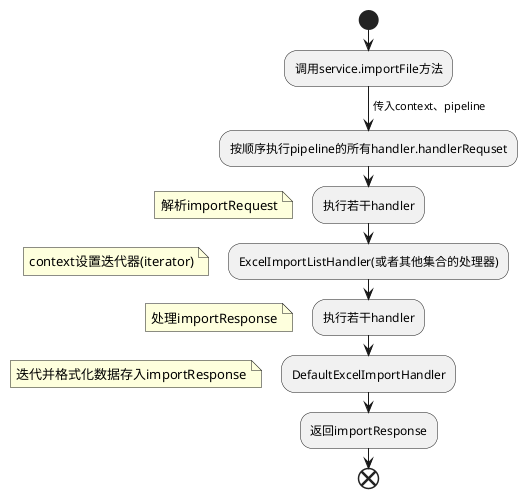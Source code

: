 @startuml
start
:调用service.importFile方法;
-> 传入context、pipeline;
:按顺序执行pipeline的所有handler.handlerRequset;
:执行若干handler;
floating note left:解析importRequest
:ExcelImportListHandler(或者其他集合的处理器);
floating note left:context设置迭代器(iterator)
:执行若干handler;
floating note left:处理importResponse
:DefaultExcelImportHandler;
floating note left:迭代并格式化数据存入importResponse
:返回importResponse;
end
@enduml
